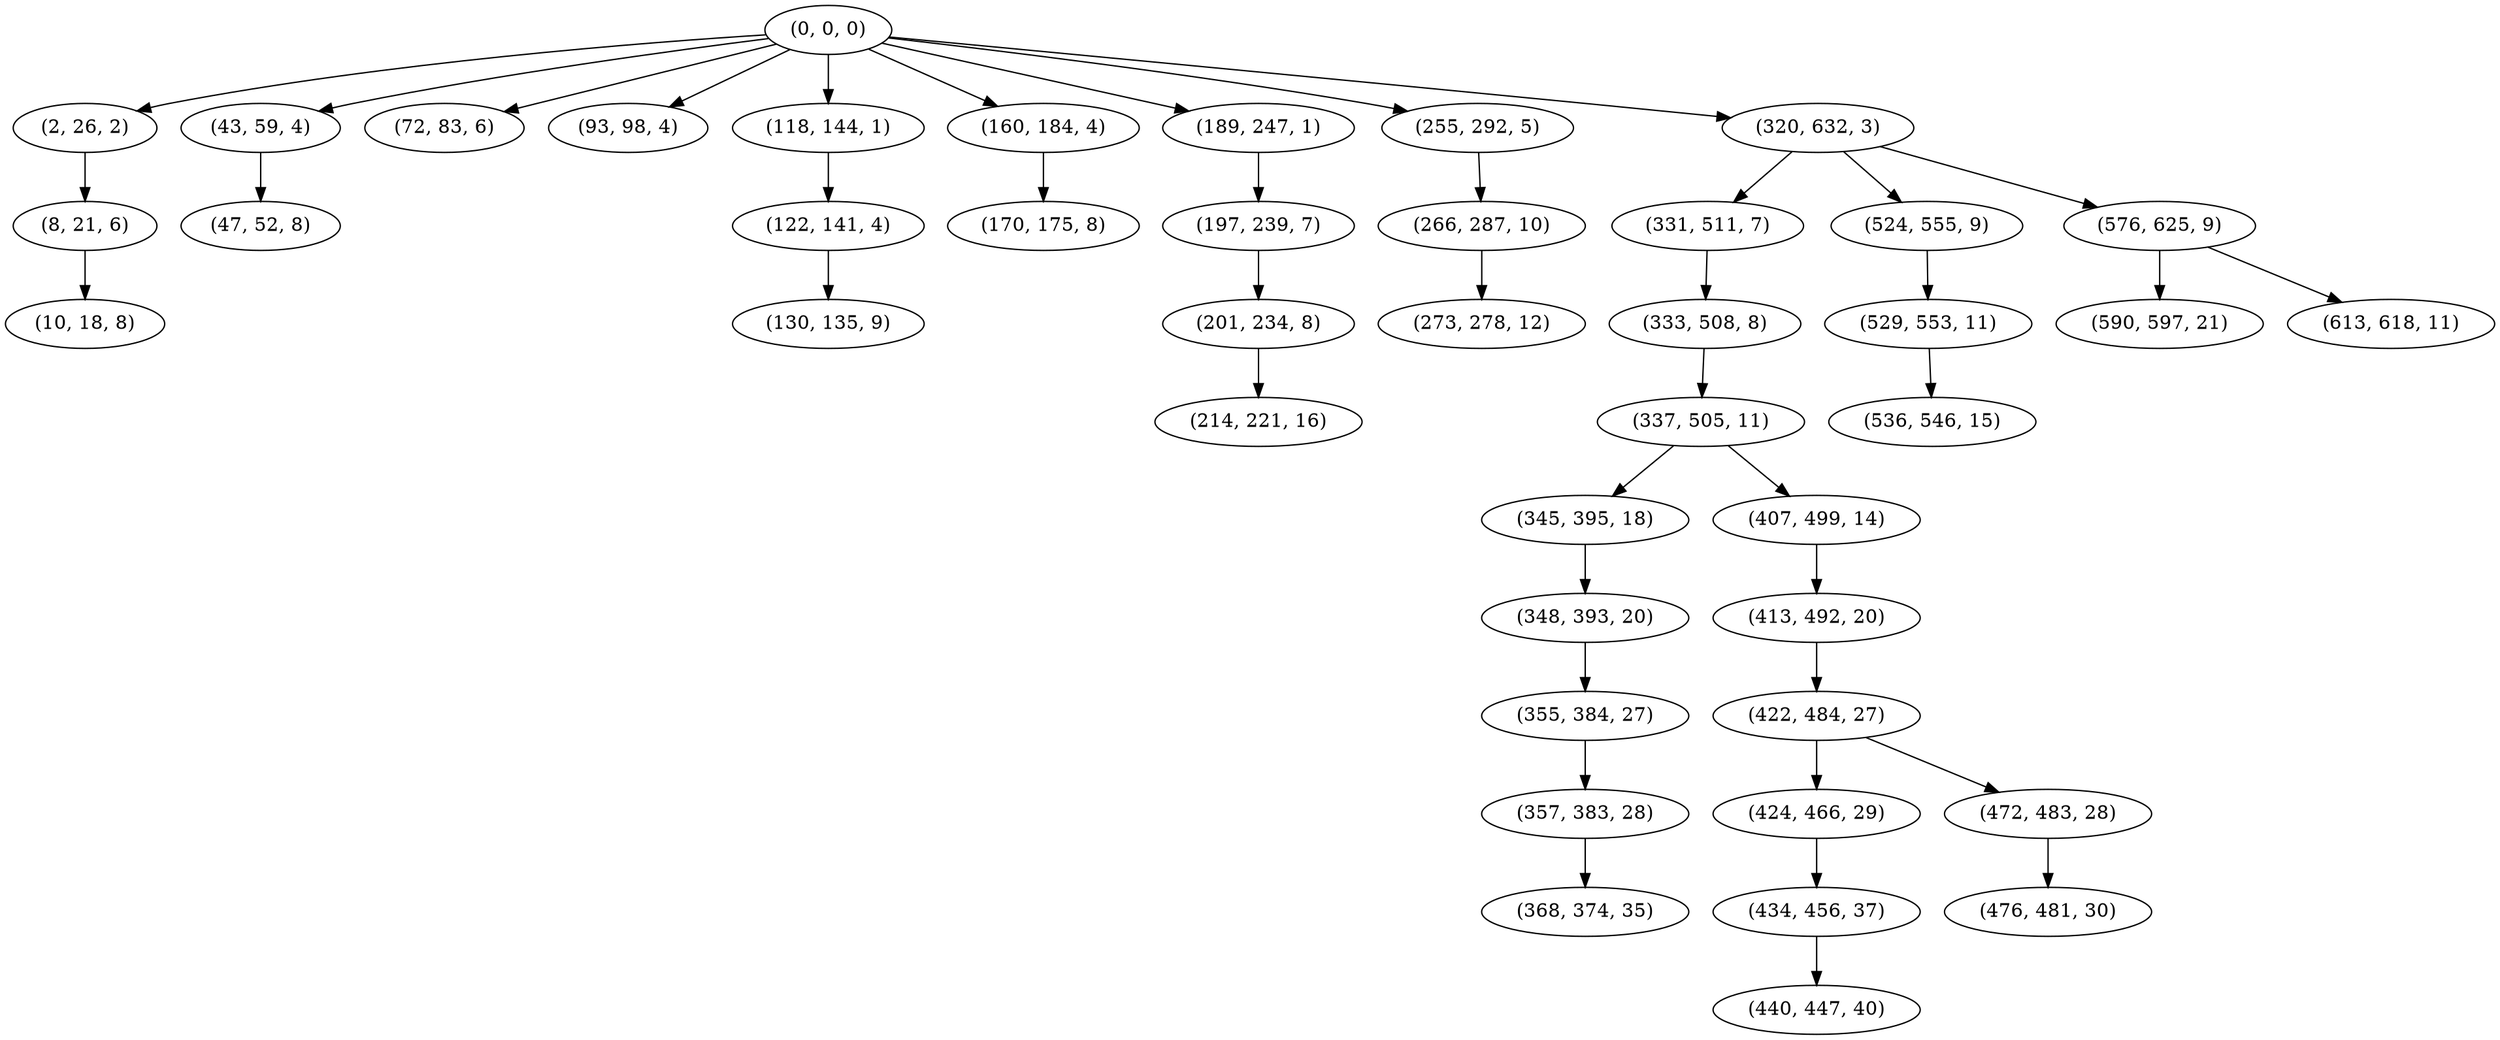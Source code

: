 digraph tree {
    "(0, 0, 0)";
    "(2, 26, 2)";
    "(8, 21, 6)";
    "(10, 18, 8)";
    "(43, 59, 4)";
    "(47, 52, 8)";
    "(72, 83, 6)";
    "(93, 98, 4)";
    "(118, 144, 1)";
    "(122, 141, 4)";
    "(130, 135, 9)";
    "(160, 184, 4)";
    "(170, 175, 8)";
    "(189, 247, 1)";
    "(197, 239, 7)";
    "(201, 234, 8)";
    "(214, 221, 16)";
    "(255, 292, 5)";
    "(266, 287, 10)";
    "(273, 278, 12)";
    "(320, 632, 3)";
    "(331, 511, 7)";
    "(333, 508, 8)";
    "(337, 505, 11)";
    "(345, 395, 18)";
    "(348, 393, 20)";
    "(355, 384, 27)";
    "(357, 383, 28)";
    "(368, 374, 35)";
    "(407, 499, 14)";
    "(413, 492, 20)";
    "(422, 484, 27)";
    "(424, 466, 29)";
    "(434, 456, 37)";
    "(440, 447, 40)";
    "(472, 483, 28)";
    "(476, 481, 30)";
    "(524, 555, 9)";
    "(529, 553, 11)";
    "(536, 546, 15)";
    "(576, 625, 9)";
    "(590, 597, 21)";
    "(613, 618, 11)";
    "(0, 0, 0)" -> "(2, 26, 2)";
    "(0, 0, 0)" -> "(43, 59, 4)";
    "(0, 0, 0)" -> "(72, 83, 6)";
    "(0, 0, 0)" -> "(93, 98, 4)";
    "(0, 0, 0)" -> "(118, 144, 1)";
    "(0, 0, 0)" -> "(160, 184, 4)";
    "(0, 0, 0)" -> "(189, 247, 1)";
    "(0, 0, 0)" -> "(255, 292, 5)";
    "(0, 0, 0)" -> "(320, 632, 3)";
    "(2, 26, 2)" -> "(8, 21, 6)";
    "(8, 21, 6)" -> "(10, 18, 8)";
    "(43, 59, 4)" -> "(47, 52, 8)";
    "(118, 144, 1)" -> "(122, 141, 4)";
    "(122, 141, 4)" -> "(130, 135, 9)";
    "(160, 184, 4)" -> "(170, 175, 8)";
    "(189, 247, 1)" -> "(197, 239, 7)";
    "(197, 239, 7)" -> "(201, 234, 8)";
    "(201, 234, 8)" -> "(214, 221, 16)";
    "(255, 292, 5)" -> "(266, 287, 10)";
    "(266, 287, 10)" -> "(273, 278, 12)";
    "(320, 632, 3)" -> "(331, 511, 7)";
    "(320, 632, 3)" -> "(524, 555, 9)";
    "(320, 632, 3)" -> "(576, 625, 9)";
    "(331, 511, 7)" -> "(333, 508, 8)";
    "(333, 508, 8)" -> "(337, 505, 11)";
    "(337, 505, 11)" -> "(345, 395, 18)";
    "(337, 505, 11)" -> "(407, 499, 14)";
    "(345, 395, 18)" -> "(348, 393, 20)";
    "(348, 393, 20)" -> "(355, 384, 27)";
    "(355, 384, 27)" -> "(357, 383, 28)";
    "(357, 383, 28)" -> "(368, 374, 35)";
    "(407, 499, 14)" -> "(413, 492, 20)";
    "(413, 492, 20)" -> "(422, 484, 27)";
    "(422, 484, 27)" -> "(424, 466, 29)";
    "(422, 484, 27)" -> "(472, 483, 28)";
    "(424, 466, 29)" -> "(434, 456, 37)";
    "(434, 456, 37)" -> "(440, 447, 40)";
    "(472, 483, 28)" -> "(476, 481, 30)";
    "(524, 555, 9)" -> "(529, 553, 11)";
    "(529, 553, 11)" -> "(536, 546, 15)";
    "(576, 625, 9)" -> "(590, 597, 21)";
    "(576, 625, 9)" -> "(613, 618, 11)";
}
